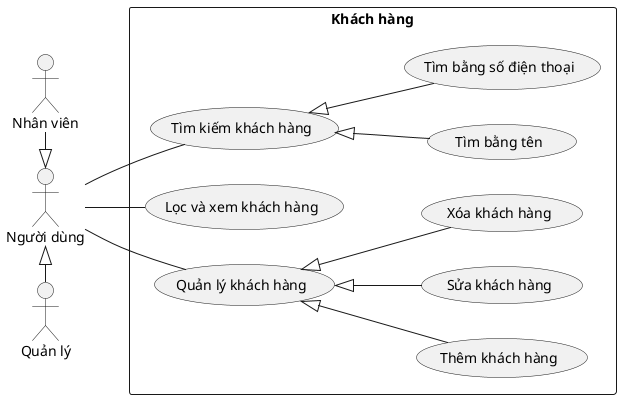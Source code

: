 @startuml Client
left to right direction

actor User as "Người dùng"
actor Manager as "Quản lý"
actor Employee as "Nhân viên"

rectangle Client as "Khách hàng" {
    usecase ClientSearch as "Tìm kiếm khách hàng"
    usecase ClientSearchByName as "Tìm bằng tên"
    usecase ClientSearchByPhonenumber as "Tìm bằng số điện thoại"

    usecase ClientFilter as "Lọc và xem khách hàng"
    
    usecase ClientManage as "Quản lý khách hàng"
    usecase ClientCreate as "Thêm khách hàng"
    usecase ClientEdit as "Sửa khách hàng"
    usecase ClientDelete as "Xóa khách hàng"
}

Employee -r-|> User
Manager -l-|> User

User -- ClientSearch
ClientSearch <|-- ClientSearchByName
ClientSearch <|-- ClientSearchByPhonenumber

User -- ClientFilter

User -- ClientManage
ClientManage <|-- ClientCreate
ClientManage <|-- ClientEdit
ClientManage <|-- ClientDelete
@enduml

